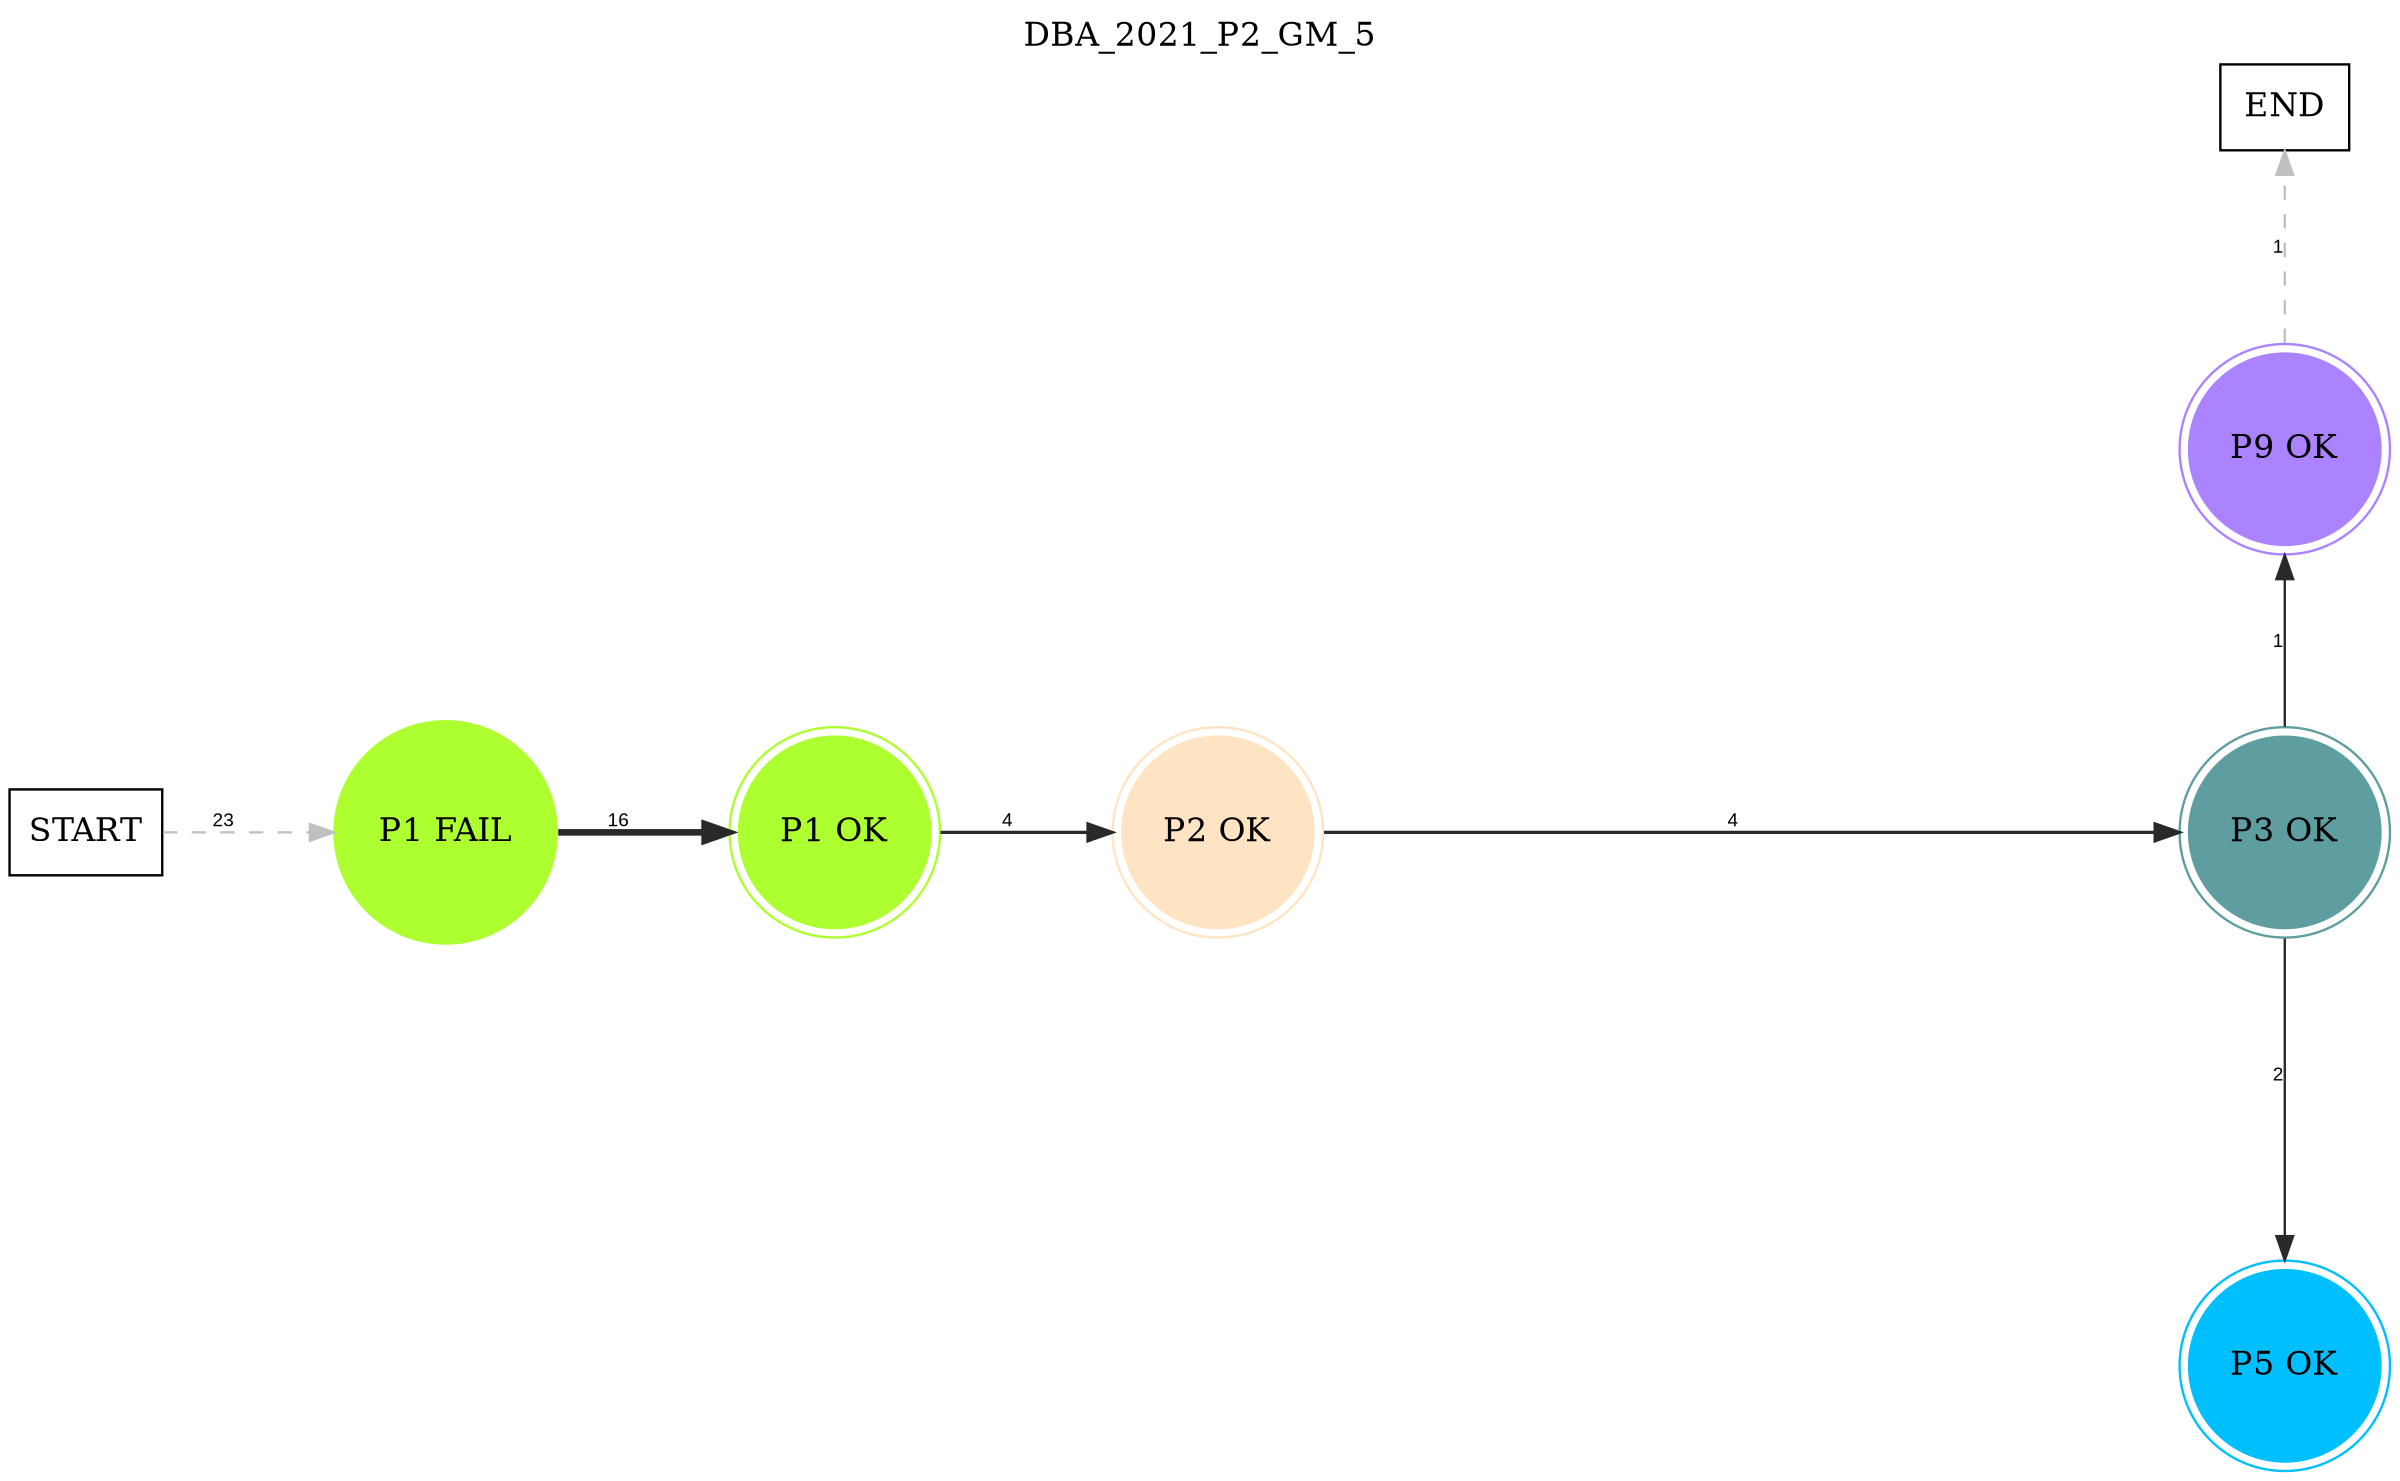 digraph DBA_2021_P2_GM_5 {
	labelloc="t";
	label=DBA_2021_P2_GM_5;
	dpi = 150
	size="16,11!";
	margin = 0;
layout=circo;
"START" [shape=box, fillcolor=white, style=filled, color=black]
"P1 FAIL" [shape=circle, color=greenyellow, style=filled]
"P1 OK" [shape=circle, color=greenyellow, peripheries=2, style=filled]
"P2 OK" [shape=circle, color=bisque, peripheries=2, style=filled]
"P3 OK" [shape=circle, color=cadetblue, peripheries=2, style=filled]
"P5 OK" [shape=circle, color=deepskyblue, peripheries=2, style=filled]
"P9 OK" [shape=circle, color=mediumpurple1, peripheries=2, style=filled]
"END" [shape=box, fillcolor=white, style=filled, color=black]
"START" -> "P1 FAIL" [ style = dashed color=grey label ="23" labelfloat=false fontname="Arial" fontsize=8]

"P1 FAIL" -> "P1 OK" [ color=grey16 penwidth = "2.77258872223978"label ="16" labelfloat=false fontname="Arial" fontsize=8]

"P1 OK" -> "P2 OK" [ color=grey16 penwidth = "1.38629436111989"label ="4" labelfloat=false fontname="Arial" fontsize=8]

"P2 OK" -> "P3 OK" [ color=grey16 penwidth = "1.38629436111989"label ="4" labelfloat=false fontname="Arial" fontsize=8]

"P3 OK" -> "P5 OK" [ color=grey16 penwidth = "1"label ="2" labelfloat=false fontname="Arial" fontsize=8]

"P3 OK" -> "P9 OK" [ color=grey16 penwidth = "1"label ="1" labelfloat=false fontname="Arial" fontsize=8]

"P9 OK" -> "END" [ style = dashed color=grey label ="1" labelfloat=false fontname="Arial" fontsize=8]

}
